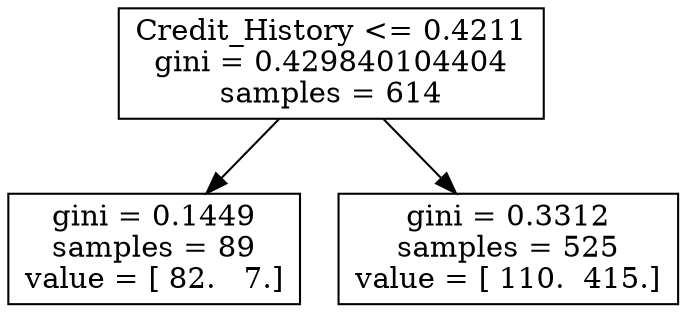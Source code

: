 digraph Tree {
0 [label="Credit_History <= 0.4211\ngini = 0.429840104404\nsamples = 614", shape="box"] ;
1 [label="gini = 0.1449\nsamples = 89\nvalue = [ 82.   7.]", shape="box"] ;
0 -> 1 ;
2 [label="gini = 0.3312\nsamples = 525\nvalue = [ 110.  415.]", shape="box"] ;
0 -> 2 ;
}